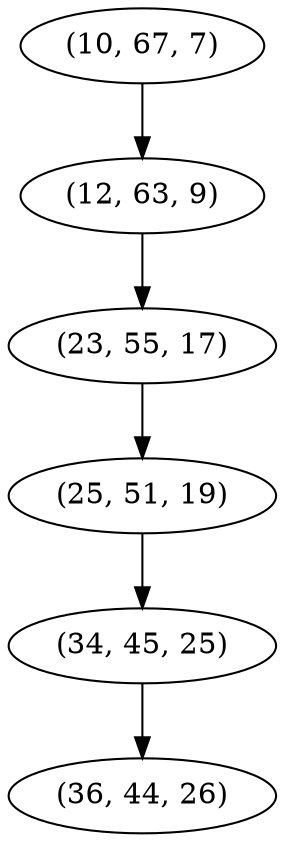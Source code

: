 digraph tree {
    "(10, 67, 7)";
    "(12, 63, 9)";
    "(23, 55, 17)";
    "(25, 51, 19)";
    "(34, 45, 25)";
    "(36, 44, 26)";
    "(10, 67, 7)" -> "(12, 63, 9)";
    "(12, 63, 9)" -> "(23, 55, 17)";
    "(23, 55, 17)" -> "(25, 51, 19)";
    "(25, 51, 19)" -> "(34, 45, 25)";
    "(34, 45, 25)" -> "(36, 44, 26)";
}
